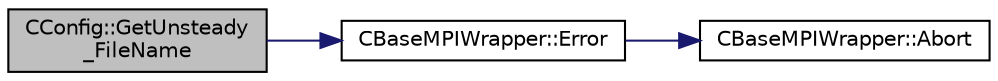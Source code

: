 digraph "CConfig::GetUnsteady_FileName"
{
  edge [fontname="Helvetica",fontsize="10",labelfontname="Helvetica",labelfontsize="10"];
  node [fontname="Helvetica",fontsize="10",shape=record];
  rankdir="LR";
  Node13178 [label="CConfig::GetUnsteady\l_FileName",height=0.2,width=0.4,color="black", fillcolor="grey75", style="filled", fontcolor="black"];
  Node13178 -> Node13179 [color="midnightblue",fontsize="10",style="solid",fontname="Helvetica"];
  Node13179 [label="CBaseMPIWrapper::Error",height=0.2,width=0.4,color="black", fillcolor="white", style="filled",URL="$class_c_base_m_p_i_wrapper.html#a04457c47629bda56704e6a8804833eeb"];
  Node13179 -> Node13180 [color="midnightblue",fontsize="10",style="solid",fontname="Helvetica"];
  Node13180 [label="CBaseMPIWrapper::Abort",height=0.2,width=0.4,color="black", fillcolor="white", style="filled",URL="$class_c_base_m_p_i_wrapper.html#a21ef5681e2acb532d345e9bab173ef07"];
}
